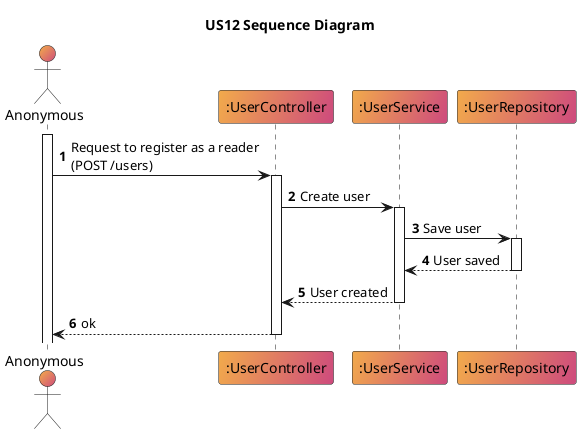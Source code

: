 @startuml
'https://SubscriptionServicetuml.com/sequence-diagram



autoactivate on
autonumber

title US12 Sequence Diagram

actor "Anonymous" as User #F2AA4CFF/CE4A7EFF

participant ":UserController" as Ctrl #F2AA4CFF/CE4A7EFF
participant ":UserService" as Srv #F2AA4CFF/CE4A7EFF
participant ":UserRepository" as Repo #F2AA4CFF/CE4A7EFF

activate User

User -> Ctrl: Request to register as a reader\n(POST /users)
Ctrl -> Srv: Create user

Srv -> Repo: Save user
Repo --> Srv: User saved
Srv --> Ctrl: User created
Ctrl --> User: ok


@enduml
